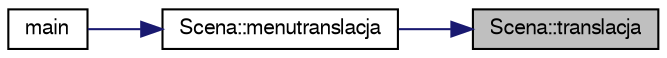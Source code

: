 digraph "Scena::translacja"
{
 // LATEX_PDF_SIZE
  edge [fontname="FreeSans",fontsize="10",labelfontname="FreeSans",labelfontsize="10"];
  node [fontname="FreeSans",fontsize="10",shape=record];
  rankdir="RL";
  Node1 [label="Scena::translacja",height=0.2,width=0.4,color="black", fillcolor="grey75", style="filled", fontcolor="black",tooltip="translacja lazika razem z animacja"];
  Node1 -> Node2 [dir="back",color="midnightblue",fontsize="10",style="solid",fontname="FreeSans"];
  Node2 [label="Scena::menutranslacja",height=0.2,width=0.4,color="black", fillcolor="white", style="filled",URL="$a00121.html#a87886bfb1d620bb367cb75ecd09d0c71",tooltip="Translacja AktywnegoLazika o zadany kat"];
  Node2 -> Node3 [dir="back",color="midnightblue",fontsize="10",style="solid",fontname="FreeSans"];
  Node3 [label="main",height=0.2,width=0.4,color="black", fillcolor="white", style="filled",URL="$a00077.html#ae66f6b31b5ad750f1fe042a706a4e3d4",tooltip=" "];
}
